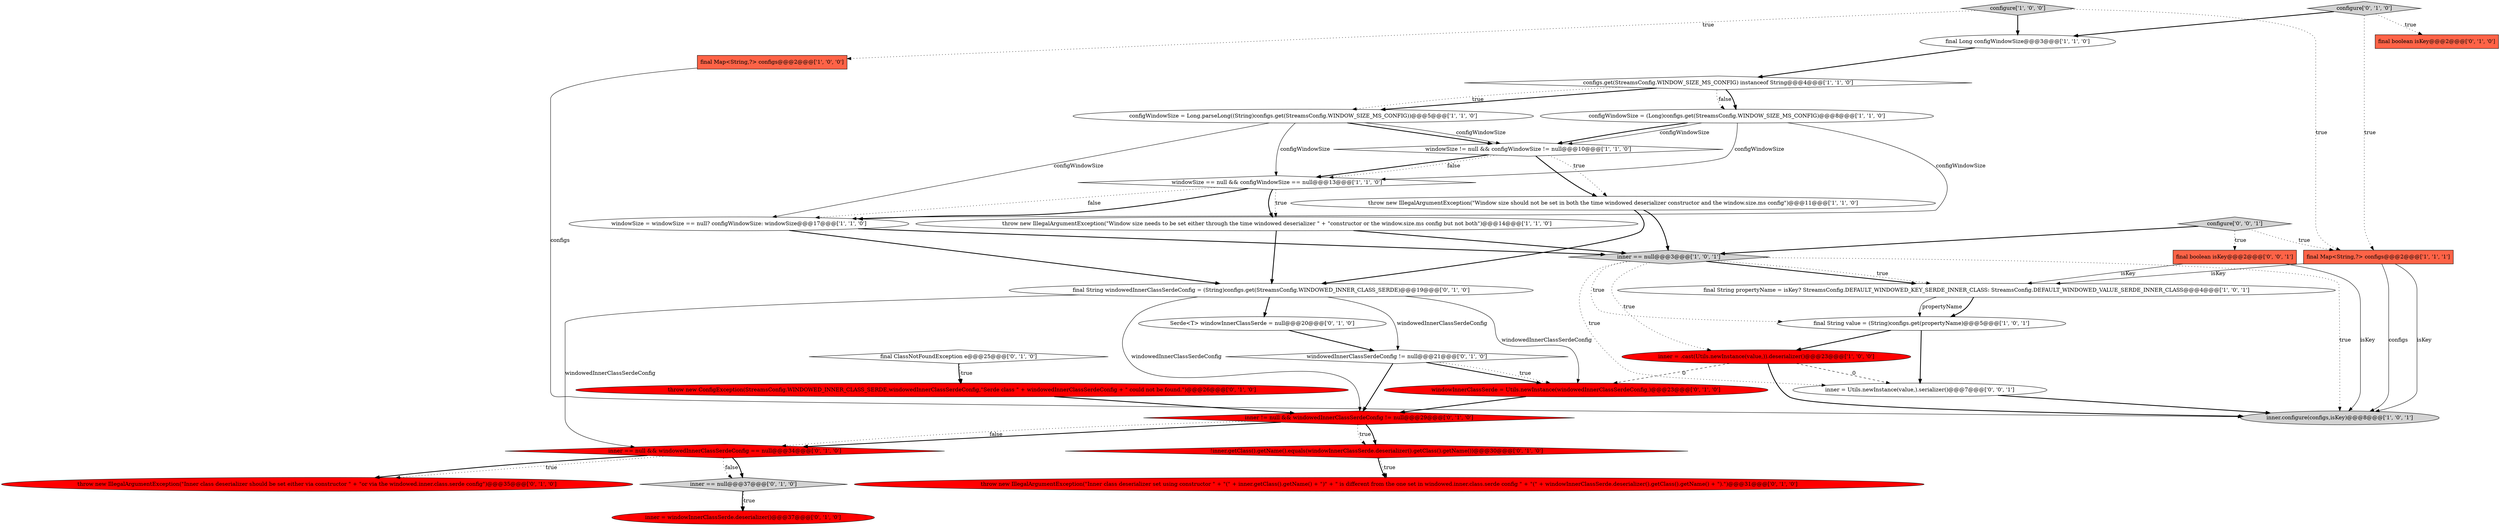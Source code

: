 digraph {
7 [style = filled, label = "configWindowSize = (Long)configs.get(StreamsConfig.WINDOW_SIZE_MS_CONFIG)@@@8@@@['1', '1', '0']", fillcolor = white, shape = ellipse image = "AAA0AAABBB1BBB"];
1 [style = filled, label = "configs.get(StreamsConfig.WINDOW_SIZE_MS_CONFIG) instanceof String@@@4@@@['1', '1', '0']", fillcolor = white, shape = diamond image = "AAA0AAABBB1BBB"];
24 [style = filled, label = "inner = windowInnerClassSerde.deserializer()@@@37@@@['0', '1', '0']", fillcolor = red, shape = ellipse image = "AAA1AAABBB2BBB"];
5 [style = filled, label = "throw new IllegalArgumentException(\"Window size should not be set in both the time windowed deserializer constructor and the window.size.ms config\")@@@11@@@['1', '1', '0']", fillcolor = white, shape = ellipse image = "AAA0AAABBB1BBB"];
26 [style = filled, label = "Serde<T> windowInnerClassSerde = null@@@20@@@['0', '1', '0']", fillcolor = white, shape = ellipse image = "AAA0AAABBB2BBB"];
29 [style = filled, label = "final ClassNotFoundException e@@@25@@@['0', '1', '0']", fillcolor = white, shape = diamond image = "AAA0AAABBB2BBB"];
25 [style = filled, label = "inner == null && windowedInnerClassSerdeConfig == null@@@34@@@['0', '1', '0']", fillcolor = red, shape = diamond image = "AAA1AAABBB2BBB"];
18 [style = filled, label = "final String windowedInnerClassSerdeConfig = (String)configs.get(StreamsConfig.WINDOWED_INNER_CLASS_SERDE)@@@19@@@['0', '1', '0']", fillcolor = white, shape = ellipse image = "AAA0AAABBB2BBB"];
4 [style = filled, label = "windowSize = windowSize == null? configWindowSize: windowSize@@@17@@@['1', '1', '0']", fillcolor = white, shape = ellipse image = "AAA0AAABBB1BBB"];
21 [style = filled, label = "inner == null@@@37@@@['0', '1', '0']", fillcolor = lightgray, shape = diamond image = "AAA0AAABBB2BBB"];
3 [style = filled, label = "final String propertyName = isKey? StreamsConfig.DEFAULT_WINDOWED_KEY_SERDE_INNER_CLASS: StreamsConfig.DEFAULT_WINDOWED_VALUE_SERDE_INNER_CLASS@@@4@@@['1', '0', '1']", fillcolor = white, shape = ellipse image = "AAA0AAABBB1BBB"];
6 [style = filled, label = "windowSize == null && configWindowSize == null@@@13@@@['1', '1', '0']", fillcolor = white, shape = diamond image = "AAA0AAABBB1BBB"];
27 [style = filled, label = "throw new IllegalArgumentException(\"Inner class deserializer should be set either via constructor \" + \"or via the windowed.inner.class.serde config\")@@@35@@@['0', '1', '0']", fillcolor = red, shape = ellipse image = "AAA1AAABBB2BBB"];
12 [style = filled, label = "final Map<String,?> configs@@@2@@@['1', '1', '1']", fillcolor = tomato, shape = box image = "AAA0AAABBB1BBB"];
14 [style = filled, label = "inner == null@@@3@@@['1', '0', '1']", fillcolor = lightgray, shape = diamond image = "AAA0AAABBB1BBB"];
8 [style = filled, label = "final Map<String,?> configs@@@2@@@['1', '0', '0']", fillcolor = tomato, shape = box image = "AAA0AAABBB1BBB"];
16 [style = filled, label = "final String value = (String)configs.get(propertyName)@@@5@@@['1', '0', '1']", fillcolor = white, shape = ellipse image = "AAA0AAABBB1BBB"];
15 [style = filled, label = "throw new IllegalArgumentException(\"Window size needs to be set either through the time windowed deserializer \" + \"constructor or the window.size.ms config but not both\")@@@14@@@['1', '1', '0']", fillcolor = white, shape = ellipse image = "AAA0AAABBB1BBB"];
9 [style = filled, label = "inner.configure(configs,isKey)@@@8@@@['1', '0', '1']", fillcolor = lightgray, shape = ellipse image = "AAA0AAABBB1BBB"];
20 [style = filled, label = "windowedInnerClassSerdeConfig != null@@@21@@@['0', '1', '0']", fillcolor = white, shape = diamond image = "AAA0AAABBB2BBB"];
17 [style = filled, label = "throw new ConfigException(StreamsConfig.WINDOWED_INNER_CLASS_SERDE,windowedInnerClassSerdeConfig,\"Serde class \" + windowedInnerClassSerdeConfig + \" could not be found.\")@@@26@@@['0', '1', '0']", fillcolor = red, shape = ellipse image = "AAA1AAABBB2BBB"];
2 [style = filled, label = "configWindowSize = Long.parseLong((String)configs.get(StreamsConfig.WINDOW_SIZE_MS_CONFIG))@@@5@@@['1', '1', '0']", fillcolor = white, shape = ellipse image = "AAA0AAABBB1BBB"];
11 [style = filled, label = "configure['1', '0', '0']", fillcolor = lightgray, shape = diamond image = "AAA0AAABBB1BBB"];
13 [style = filled, label = "inner = .cast(Utils.newInstance(value,)).deserializer()@@@23@@@['1', '0', '0']", fillcolor = red, shape = ellipse image = "AAA1AAABBB1BBB"];
34 [style = filled, label = "inner = Utils.newInstance(value,).serializer()@@@7@@@['0', '0', '1']", fillcolor = white, shape = ellipse image = "AAA0AAABBB3BBB"];
30 [style = filled, label = "inner != null && windowedInnerClassSerdeConfig != null@@@29@@@['0', '1', '0']", fillcolor = red, shape = diamond image = "AAA1AAABBB2BBB"];
10 [style = filled, label = "final Long configWindowSize@@@3@@@['1', '1', '0']", fillcolor = white, shape = ellipse image = "AAA0AAABBB1BBB"];
31 [style = filled, label = "throw new IllegalArgumentException(\"Inner class deserializer set using constructor \" + \"(\" + inner.getClass().getName() + \")\" + \" is different from the one set in windowed.inner.class.serde config \" + \"(\" + windowInnerClassSerde.deserializer().getClass().getName() + \").\")@@@31@@@['0', '1', '0']", fillcolor = red, shape = ellipse image = "AAA1AAABBB2BBB"];
23 [style = filled, label = "final boolean isKey@@@2@@@['0', '1', '0']", fillcolor = tomato, shape = box image = "AAA0AAABBB2BBB"];
22 [style = filled, label = "windowInnerClassSerde = Utils.newInstance(windowedInnerClassSerdeConfig,)@@@23@@@['0', '1', '0']", fillcolor = red, shape = ellipse image = "AAA1AAABBB2BBB"];
33 [style = filled, label = "configure['0', '0', '1']", fillcolor = lightgray, shape = diamond image = "AAA0AAABBB3BBB"];
0 [style = filled, label = "windowSize != null && configWindowSize != null@@@10@@@['1', '1', '0']", fillcolor = white, shape = diamond image = "AAA0AAABBB1BBB"];
19 [style = filled, label = "!inner.getClass().getName().equals(windowInnerClassSerde.deserializer().getClass().getName())@@@30@@@['0', '1', '0']", fillcolor = red, shape = diamond image = "AAA1AAABBB2BBB"];
32 [style = filled, label = "final boolean isKey@@@2@@@['0', '0', '1']", fillcolor = tomato, shape = box image = "AAA0AAABBB3BBB"];
28 [style = filled, label = "configure['0', '1', '0']", fillcolor = lightgray, shape = diamond image = "AAA0AAABBB2BBB"];
6->4 [style = dotted, label="false"];
2->4 [style = solid, label="configWindowSize"];
14->3 [style = bold, label=""];
18->20 [style = solid, label="windowedInnerClassSerdeConfig"];
33->14 [style = bold, label=""];
4->14 [style = bold, label=""];
16->13 [style = bold, label=""];
2->6 [style = solid, label="configWindowSize"];
29->17 [style = bold, label=""];
34->9 [style = bold, label=""];
0->5 [style = dotted, label="true"];
28->10 [style = bold, label=""];
29->17 [style = dotted, label="true"];
15->14 [style = bold, label=""];
1->7 [style = dotted, label="false"];
0->6 [style = bold, label=""];
19->31 [style = bold, label=""];
0->6 [style = dotted, label="false"];
33->12 [style = dotted, label="true"];
33->32 [style = dotted, label="true"];
11->12 [style = dotted, label="true"];
18->26 [style = bold, label=""];
30->19 [style = dotted, label="true"];
7->4 [style = solid, label="configWindowSize"];
16->34 [style = bold, label=""];
30->25 [style = bold, label=""];
7->0 [style = bold, label=""];
4->18 [style = bold, label=""];
5->18 [style = bold, label=""];
12->3 [style = solid, label="isKey"];
17->30 [style = bold, label=""];
18->30 [style = solid, label="windowedInnerClassSerdeConfig"];
5->14 [style = bold, label=""];
3->16 [style = bold, label=""];
21->24 [style = bold, label=""];
12->9 [style = solid, label="configs"];
1->7 [style = bold, label=""];
15->18 [style = bold, label=""];
22->30 [style = bold, label=""];
14->13 [style = dotted, label="true"];
6->15 [style = bold, label=""];
30->25 [style = dotted, label="false"];
20->22 [style = bold, label=""];
18->22 [style = solid, label="windowedInnerClassSerdeConfig"];
7->0 [style = solid, label="configWindowSize"];
14->16 [style = dotted, label="true"];
25->27 [style = bold, label=""];
32->9 [style = solid, label="isKey"];
6->4 [style = bold, label=""];
30->19 [style = bold, label=""];
2->0 [style = bold, label=""];
25->21 [style = dotted, label="false"];
21->24 [style = dotted, label="true"];
28->12 [style = dotted, label="true"];
2->0 [style = solid, label="configWindowSize"];
11->10 [style = bold, label=""];
12->9 [style = solid, label="isKey"];
18->25 [style = solid, label="windowedInnerClassSerdeConfig"];
8->9 [style = solid, label="configs"];
14->3 [style = dotted, label="true"];
28->23 [style = dotted, label="true"];
11->8 [style = dotted, label="true"];
1->2 [style = bold, label=""];
14->34 [style = dotted, label="true"];
13->9 [style = bold, label=""];
6->15 [style = dotted, label="true"];
14->9 [style = dotted, label="true"];
20->22 [style = dotted, label="true"];
1->2 [style = dotted, label="true"];
20->30 [style = bold, label=""];
3->16 [style = solid, label="propertyName"];
10->1 [style = bold, label=""];
25->27 [style = dotted, label="true"];
13->22 [style = dashed, label="0"];
7->6 [style = solid, label="configWindowSize"];
13->34 [style = dashed, label="0"];
19->31 [style = dotted, label="true"];
26->20 [style = bold, label=""];
25->21 [style = bold, label=""];
0->5 [style = bold, label=""];
32->3 [style = solid, label="isKey"];
}
